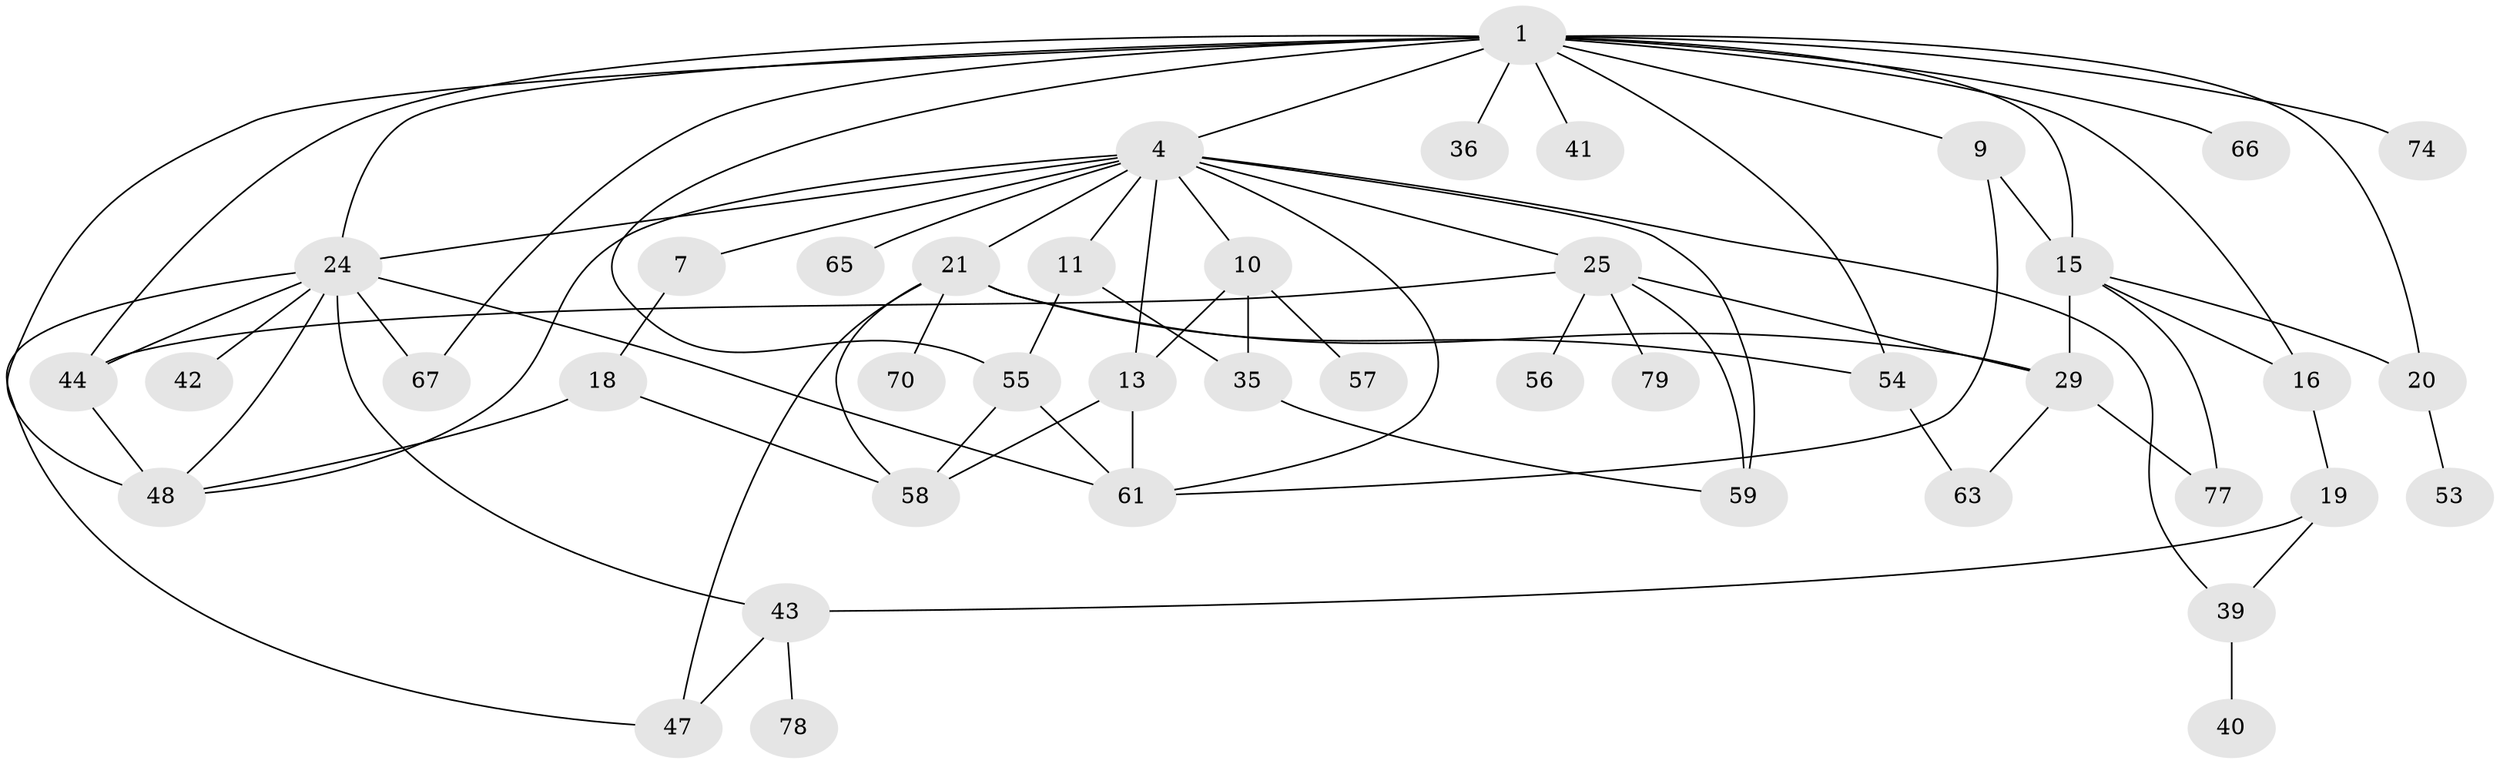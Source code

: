 // original degree distribution, {4: 0.16091954022988506, 5: 0.04597701149425287, 3: 0.3218390804597701, 6: 0.04597701149425287, 2: 0.2413793103448276, 7: 0.011494252873563218, 1: 0.1724137931034483}
// Generated by graph-tools (version 1.1) at 2025/13/03/09/25 04:13:28]
// undirected, 43 vertices, 74 edges
graph export_dot {
graph [start="1"]
  node [color=gray90,style=filled];
  1 [super="+6+2+73+3"];
  4 [super="+8+5"];
  7;
  9;
  10;
  11 [super="+72"];
  13 [super="+22+50"];
  15 [super="+75+81+26"];
  16;
  18 [super="+62+30"];
  19 [super="+27"];
  20 [super="+34"];
  21 [super="+28"];
  24 [super="+33"];
  25;
  29 [super="+84"];
  35 [super="+38"];
  36;
  39;
  40;
  41;
  42;
  43 [super="+49"];
  44 [super="+45"];
  47;
  48 [super="+87"];
  53;
  54;
  55 [super="+80+86"];
  56;
  57 [super="+64"];
  58;
  59;
  61 [super="+68"];
  63;
  65;
  66;
  67;
  70;
  74;
  77;
  78;
  79;
  1 -- 48 [weight=2];
  1 -- 66;
  1 -- 15 [weight=2];
  1 -- 4 [weight=2];
  1 -- 20;
  1 -- 9;
  1 -- 74;
  1 -- 41;
  1 -- 67;
  1 -- 36;
  1 -- 44;
  1 -- 16;
  1 -- 54;
  1 -- 55;
  1 -- 24;
  4 -- 7;
  4 -- 13 [weight=2];
  4 -- 21 [weight=2];
  4 -- 39;
  4 -- 59;
  4 -- 11;
  4 -- 48;
  4 -- 65;
  4 -- 24;
  4 -- 25;
  4 -- 10;
  4 -- 61;
  7 -- 18;
  9 -- 61;
  9 -- 15;
  10 -- 35;
  10 -- 57;
  10 -- 13;
  11 -- 55;
  11 -- 35;
  13 -- 61;
  13 -- 58;
  15 -- 16;
  15 -- 29;
  15 -- 20;
  15 -- 77;
  16 -- 19;
  18 -- 58;
  18 -- 48;
  19 -- 43;
  19 -- 39;
  20 -- 53;
  21 -- 70;
  21 -- 54;
  21 -- 58;
  21 -- 29;
  21 -- 47;
  24 -- 48;
  24 -- 67;
  24 -- 42;
  24 -- 43;
  24 -- 47;
  24 -- 44;
  24 -- 61;
  25 -- 29;
  25 -- 56;
  25 -- 79;
  25 -- 59;
  25 -- 44;
  29 -- 77;
  29 -- 63;
  35 -- 59;
  39 -- 40;
  43 -- 78;
  43 -- 47;
  44 -- 48;
  54 -- 63;
  55 -- 58;
  55 -- 61;
}
